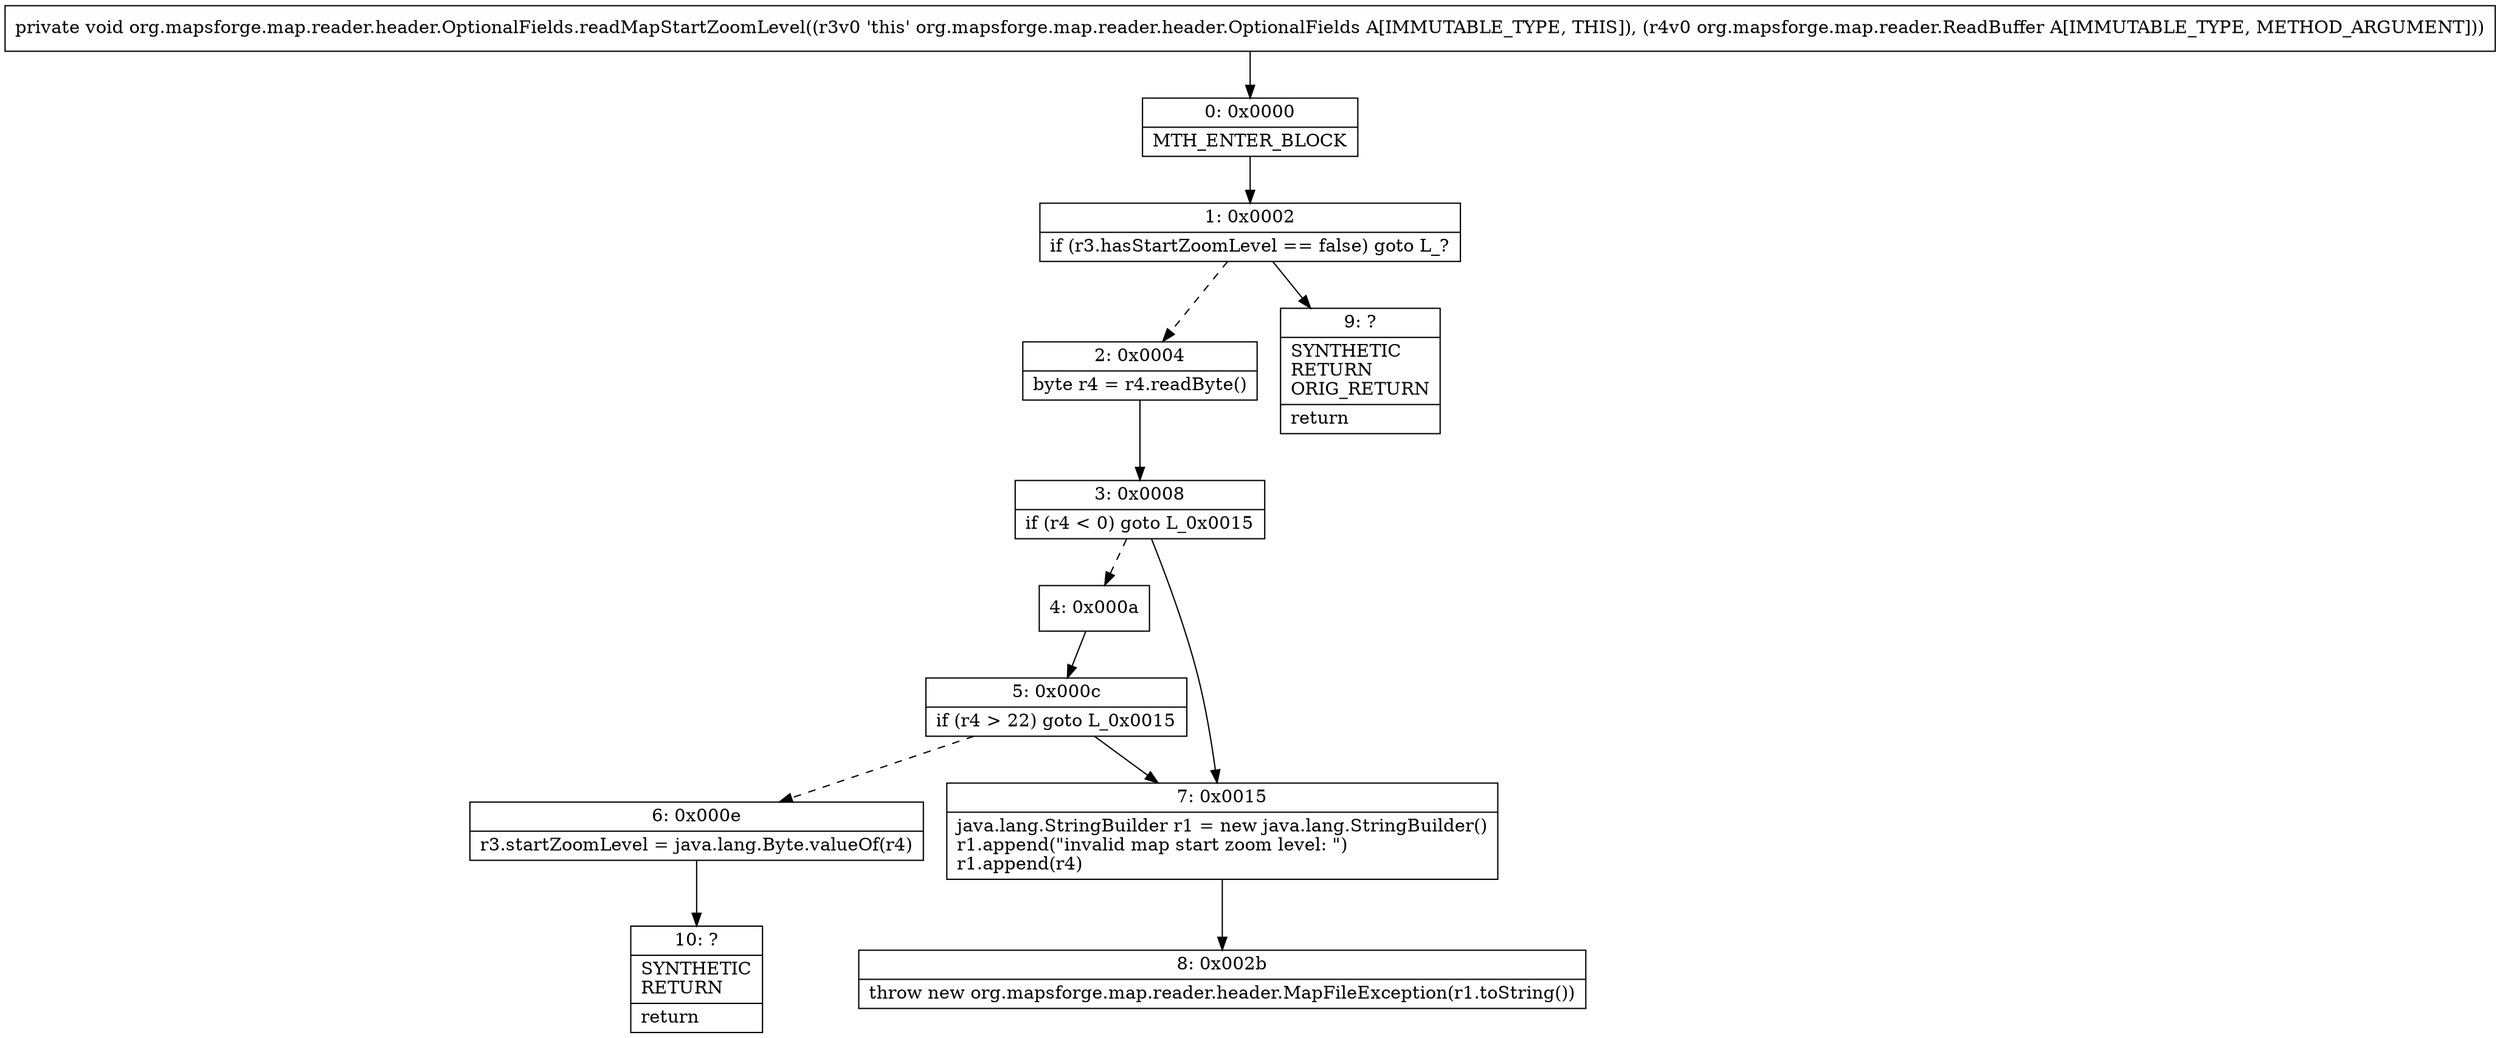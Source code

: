 digraph "CFG fororg.mapsforge.map.reader.header.OptionalFields.readMapStartZoomLevel(Lorg\/mapsforge\/map\/reader\/ReadBuffer;)V" {
Node_0 [shape=record,label="{0\:\ 0x0000|MTH_ENTER_BLOCK\l}"];
Node_1 [shape=record,label="{1\:\ 0x0002|if (r3.hasStartZoomLevel == false) goto L_?\l}"];
Node_2 [shape=record,label="{2\:\ 0x0004|byte r4 = r4.readByte()\l}"];
Node_3 [shape=record,label="{3\:\ 0x0008|if (r4 \< 0) goto L_0x0015\l}"];
Node_4 [shape=record,label="{4\:\ 0x000a}"];
Node_5 [shape=record,label="{5\:\ 0x000c|if (r4 \> 22) goto L_0x0015\l}"];
Node_6 [shape=record,label="{6\:\ 0x000e|r3.startZoomLevel = java.lang.Byte.valueOf(r4)\l}"];
Node_7 [shape=record,label="{7\:\ 0x0015|java.lang.StringBuilder r1 = new java.lang.StringBuilder()\lr1.append(\"invalid map start zoom level: \")\lr1.append(r4)\l}"];
Node_8 [shape=record,label="{8\:\ 0x002b|throw new org.mapsforge.map.reader.header.MapFileException(r1.toString())\l}"];
Node_9 [shape=record,label="{9\:\ ?|SYNTHETIC\lRETURN\lORIG_RETURN\l|return\l}"];
Node_10 [shape=record,label="{10\:\ ?|SYNTHETIC\lRETURN\l|return\l}"];
MethodNode[shape=record,label="{private void org.mapsforge.map.reader.header.OptionalFields.readMapStartZoomLevel((r3v0 'this' org.mapsforge.map.reader.header.OptionalFields A[IMMUTABLE_TYPE, THIS]), (r4v0 org.mapsforge.map.reader.ReadBuffer A[IMMUTABLE_TYPE, METHOD_ARGUMENT])) }"];
MethodNode -> Node_0;
Node_0 -> Node_1;
Node_1 -> Node_2[style=dashed];
Node_1 -> Node_9;
Node_2 -> Node_3;
Node_3 -> Node_4[style=dashed];
Node_3 -> Node_7;
Node_4 -> Node_5;
Node_5 -> Node_6[style=dashed];
Node_5 -> Node_7;
Node_6 -> Node_10;
Node_7 -> Node_8;
}

